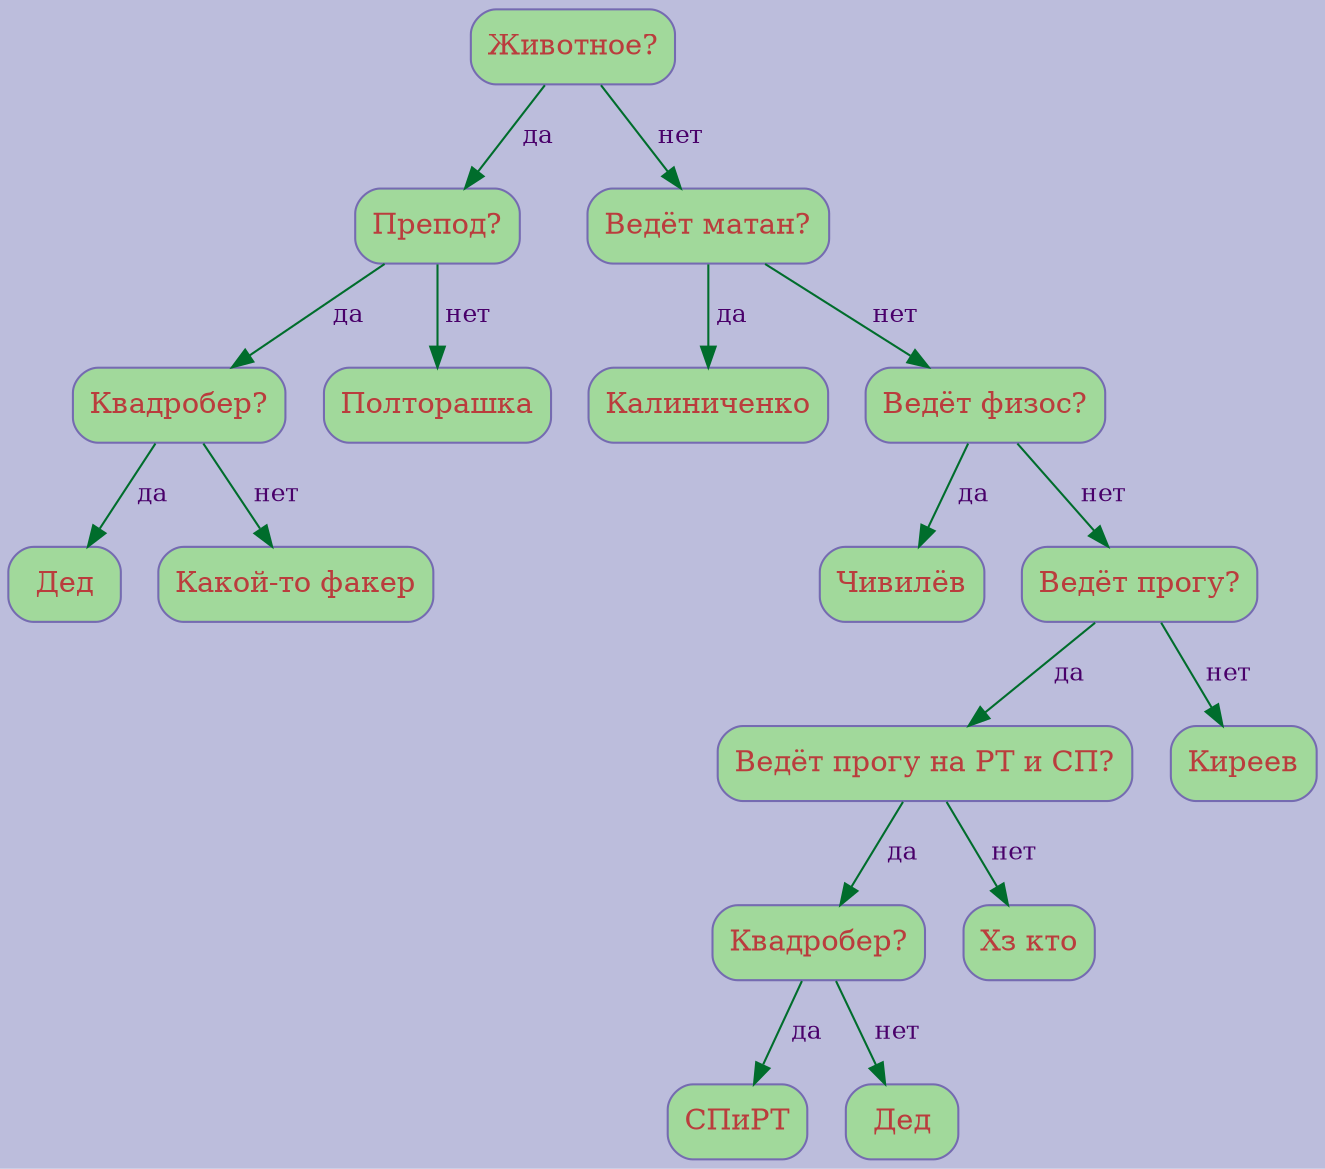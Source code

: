 digraph G{
rankdir=HR;
node[style=filled, color="#756bb1", fillcolor="#a1d99b",fontcolor="#ba3d3d", fontsize=14];
edge[color="#006d2c", fontsize=12, penwidth=1, fontcolor = "#49006a"];
bgcolor="#bcbddc";
elem1[shape="Mrecord", label="Животное?"];
elem1->elem2[label = " да "];elem2[shape="Mrecord", label="Препод?"];
elem2->elem3[label = " да "];elem3[shape="Mrecord", label="Квадробер?"];
elem3->elem4[label = " да "];elem4[shape="Mrecord", label="Дед"];
elem3->elem5[label = " нет "];elem5[shape="Mrecord", label="Какой-то факер"];
elem2->elem6[label = " нет "];elem6[shape="Mrecord", label="Полторашка"];
elem1->elem7[label = " нет "];elem7[shape="Mrecord", label="Ведёт матан?"];
elem7->elem8[label = " да "];elem8[shape="Mrecord", label="Калиниченко"];
elem7->elem9[label = " нет "];elem9[shape="Mrecord", label="Ведёт физос?"];
elem9->elem10[label = " да "];elem10[shape="Mrecord", label="Чивилёв"];
elem9->elem11[label = " нет "];elem11[shape="Mrecord", label="Ведёт прогу?"];
elem11->elem12[label = " да "];elem12[shape="Mrecord", label="Ведёт прогу на РТ и СП?"];
elem12->elem13[label = " да "];elem13[shape="Mrecord", label="Квадробер?"];
elem13->elem14[label = " да "];elem14[shape="Mrecord", label="СПиРТ"];
elem13->elem15[label = " нет "];elem15[shape="Mrecord", label="Дед"];
elem12->elem16[label = " нет "];elem16[shape="Mrecord", label="Хз кто"];
elem11->elem17[label = " нет "];elem17[shape="Mrecord", label="Киреев"];
}
